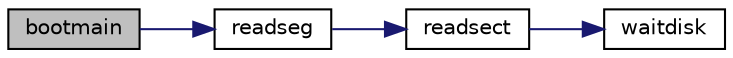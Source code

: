 digraph "bootmain"
{
 // LATEX_PDF_SIZE
  edge [fontname="Helvetica",fontsize="10",labelfontname="Helvetica",labelfontsize="10"];
  node [fontname="Helvetica",fontsize="10",shape=record];
  rankdir="LR";
  Node1 [label="bootmain",height=0.2,width=0.4,color="black", fillcolor="grey75", style="filled", fontcolor="black",tooltip=" "];
  Node1 -> Node2 [color="midnightblue",fontsize="10",style="solid",fontname="Helvetica"];
  Node2 [label="readseg",height=0.2,width=0.4,color="black", fillcolor="white", style="filled",URL="$d5/dfc/bootmain_8c.html#af8097ce47ae21ccad1b0afd6f48ef62c",tooltip=" "];
  Node2 -> Node3 [color="midnightblue",fontsize="10",style="solid",fontname="Helvetica"];
  Node3 [label="readsect",height=0.2,width=0.4,color="black", fillcolor="white", style="filled",URL="$d5/dfc/bootmain_8c.html#ae7ef59ffa082283b72c54e43b7a16351",tooltip=" "];
  Node3 -> Node4 [color="midnightblue",fontsize="10",style="solid",fontname="Helvetica"];
  Node4 [label="waitdisk",height=0.2,width=0.4,color="black", fillcolor="white", style="filled",URL="$d5/dfc/bootmain_8c.html#a63222d4a07c38c198de5bd116a001935",tooltip=" "];
}
